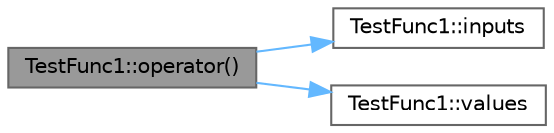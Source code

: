 digraph "TestFunc1::operator()"
{
 // LATEX_PDF_SIZE
  bgcolor="transparent";
  edge [fontname=Helvetica,fontsize=10,labelfontname=Helvetica,labelfontsize=10];
  node [fontname=Helvetica,fontsize=10,shape=box,height=0.2,width=0.4];
  rankdir="LR";
  Node1 [id="Node000001",label="TestFunc1::operator()",height=0.2,width=0.4,color="gray40", fillcolor="grey60", style="filled", fontcolor="black",tooltip=" "];
  Node1 -> Node2 [id="edge1_Node000001_Node000002",color="steelblue1",style="solid",tooltip=" "];
  Node2 [id="Node000002",label="TestFunc1::inputs",height=0.2,width=0.4,color="grey40", fillcolor="white", style="filled",URL="$struct_test_func1.html#a08733a3cf64b83c0d214ade243279e69",tooltip=" "];
  Node1 -> Node3 [id="edge2_Node000001_Node000003",color="steelblue1",style="solid",tooltip=" "];
  Node3 [id="Node000003",label="TestFunc1::values",height=0.2,width=0.4,color="grey40", fillcolor="white", style="filled",URL="$struct_test_func1.html#a881325f1562912d74dcf228d0449fe8d",tooltip=" "];
}
